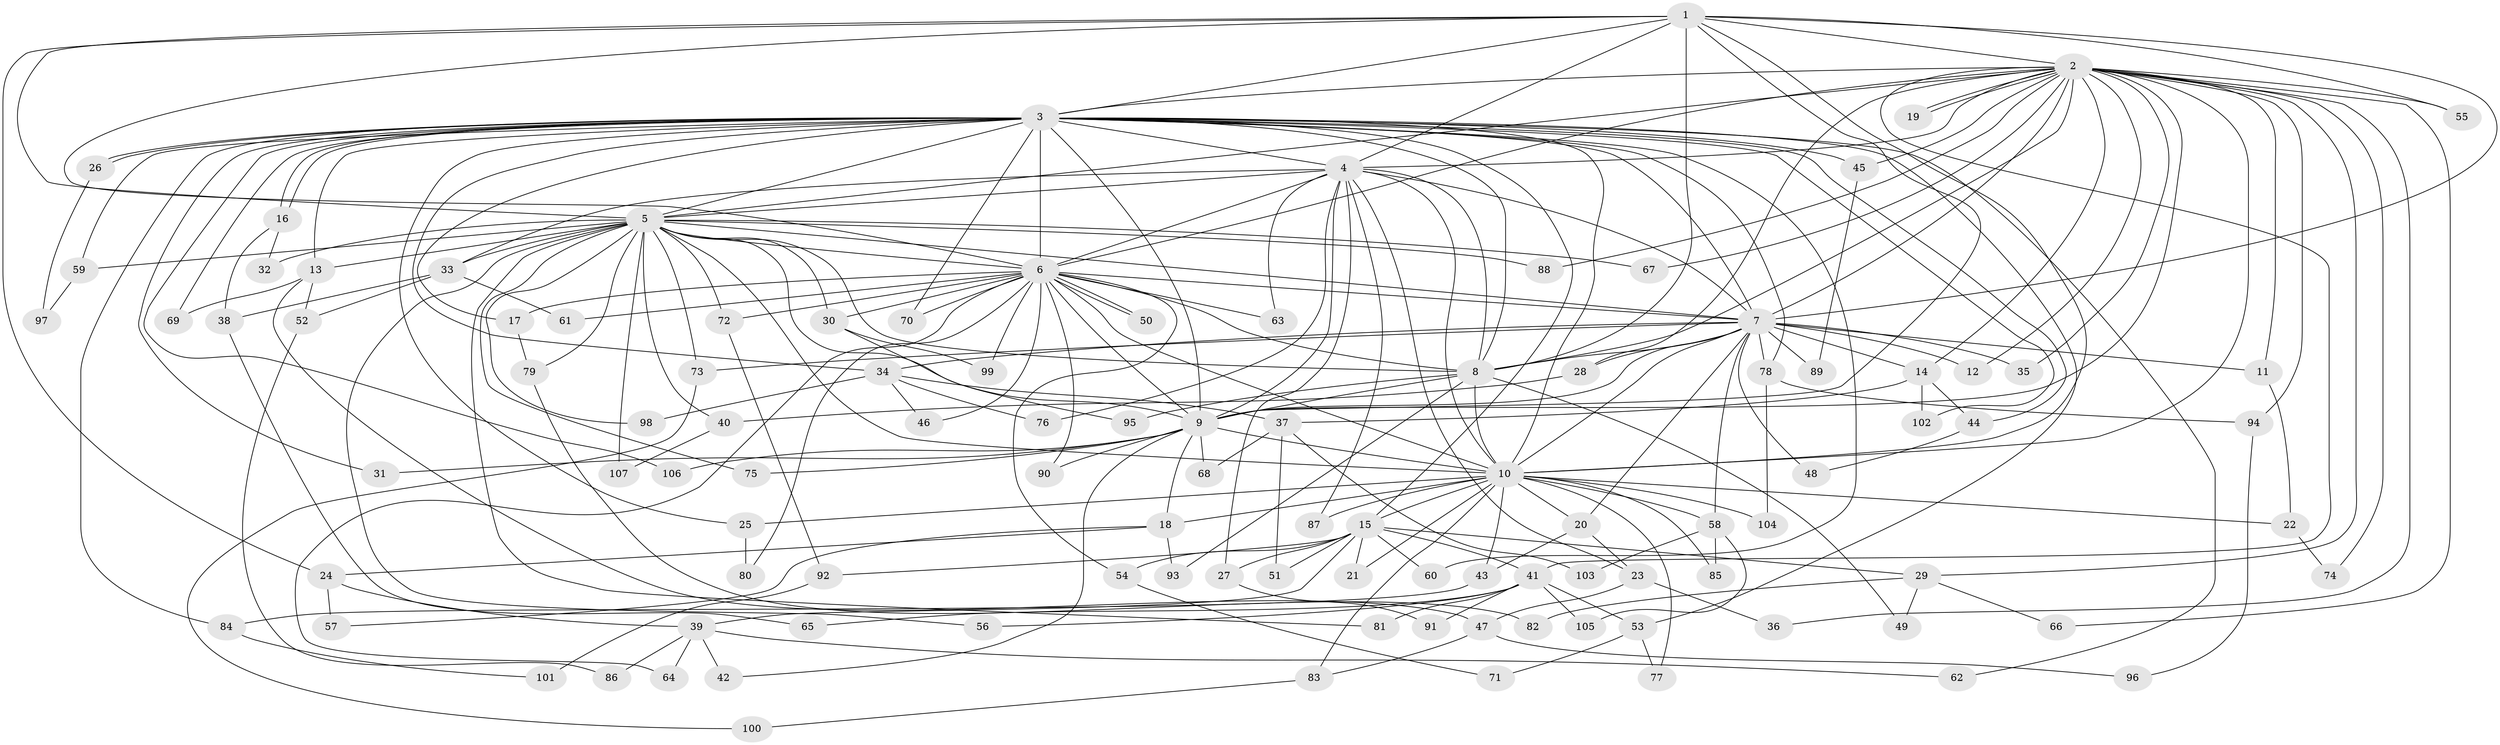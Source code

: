 // Generated by graph-tools (version 1.1) at 2025/11/02/27/25 16:11:07]
// undirected, 107 vertices, 239 edges
graph export_dot {
graph [start="1"]
  node [color=gray90,style=filled];
  1;
  2;
  3;
  4;
  5;
  6;
  7;
  8;
  9;
  10;
  11;
  12;
  13;
  14;
  15;
  16;
  17;
  18;
  19;
  20;
  21;
  22;
  23;
  24;
  25;
  26;
  27;
  28;
  29;
  30;
  31;
  32;
  33;
  34;
  35;
  36;
  37;
  38;
  39;
  40;
  41;
  42;
  43;
  44;
  45;
  46;
  47;
  48;
  49;
  50;
  51;
  52;
  53;
  54;
  55;
  56;
  57;
  58;
  59;
  60;
  61;
  62;
  63;
  64;
  65;
  66;
  67;
  68;
  69;
  70;
  71;
  72;
  73;
  74;
  75;
  76;
  77;
  78;
  79;
  80;
  81;
  82;
  83;
  84;
  85;
  86;
  87;
  88;
  89;
  90;
  91;
  92;
  93;
  94;
  95;
  96;
  97;
  98;
  99;
  100;
  101;
  102;
  103;
  104;
  105;
  106;
  107;
  1 -- 2;
  1 -- 3;
  1 -- 4;
  1 -- 5;
  1 -- 6;
  1 -- 7;
  1 -- 8;
  1 -- 9;
  1 -- 10;
  1 -- 24;
  1 -- 55;
  2 -- 3;
  2 -- 4;
  2 -- 5;
  2 -- 6;
  2 -- 7;
  2 -- 8;
  2 -- 9;
  2 -- 10;
  2 -- 11;
  2 -- 12;
  2 -- 14;
  2 -- 19;
  2 -- 19;
  2 -- 28;
  2 -- 29;
  2 -- 35;
  2 -- 36;
  2 -- 41;
  2 -- 45;
  2 -- 55;
  2 -- 66;
  2 -- 67;
  2 -- 74;
  2 -- 88;
  2 -- 94;
  3 -- 4;
  3 -- 5;
  3 -- 6;
  3 -- 7;
  3 -- 8;
  3 -- 9;
  3 -- 10;
  3 -- 13;
  3 -- 15;
  3 -- 16;
  3 -- 16;
  3 -- 17;
  3 -- 25;
  3 -- 26;
  3 -- 26;
  3 -- 31;
  3 -- 34;
  3 -- 44;
  3 -- 45;
  3 -- 53;
  3 -- 59;
  3 -- 60;
  3 -- 62;
  3 -- 69;
  3 -- 70;
  3 -- 78;
  3 -- 84;
  3 -- 102;
  3 -- 106;
  4 -- 5;
  4 -- 6;
  4 -- 7;
  4 -- 8;
  4 -- 9;
  4 -- 10;
  4 -- 23;
  4 -- 27;
  4 -- 33;
  4 -- 63;
  4 -- 76;
  4 -- 87;
  5 -- 6;
  5 -- 7;
  5 -- 8;
  5 -- 9;
  5 -- 10;
  5 -- 13;
  5 -- 30;
  5 -- 32;
  5 -- 33;
  5 -- 40;
  5 -- 56;
  5 -- 59;
  5 -- 67;
  5 -- 72;
  5 -- 73;
  5 -- 75;
  5 -- 79;
  5 -- 81;
  5 -- 88;
  5 -- 98;
  5 -- 107;
  6 -- 7;
  6 -- 8;
  6 -- 9;
  6 -- 10;
  6 -- 17;
  6 -- 30;
  6 -- 46;
  6 -- 50;
  6 -- 50;
  6 -- 54;
  6 -- 61;
  6 -- 63;
  6 -- 64;
  6 -- 70;
  6 -- 72;
  6 -- 80;
  6 -- 90;
  6 -- 99;
  7 -- 8;
  7 -- 9;
  7 -- 10;
  7 -- 11;
  7 -- 12;
  7 -- 14;
  7 -- 20;
  7 -- 28;
  7 -- 34;
  7 -- 35;
  7 -- 48;
  7 -- 58;
  7 -- 73;
  7 -- 78;
  7 -- 89;
  8 -- 9;
  8 -- 10;
  8 -- 49;
  8 -- 93;
  8 -- 95;
  9 -- 10;
  9 -- 18;
  9 -- 31;
  9 -- 42;
  9 -- 68;
  9 -- 75;
  9 -- 90;
  9 -- 106;
  10 -- 15;
  10 -- 18;
  10 -- 20;
  10 -- 21;
  10 -- 22;
  10 -- 25;
  10 -- 43;
  10 -- 58;
  10 -- 77;
  10 -- 83;
  10 -- 85;
  10 -- 87;
  10 -- 104;
  11 -- 22;
  13 -- 47;
  13 -- 52;
  13 -- 69;
  14 -- 37;
  14 -- 44;
  14 -- 102;
  15 -- 21;
  15 -- 27;
  15 -- 29;
  15 -- 39;
  15 -- 41;
  15 -- 51;
  15 -- 54;
  15 -- 60;
  15 -- 92;
  16 -- 32;
  16 -- 38;
  17 -- 79;
  18 -- 24;
  18 -- 57;
  18 -- 93;
  20 -- 23;
  20 -- 43;
  22 -- 74;
  23 -- 36;
  23 -- 47;
  24 -- 39;
  24 -- 57;
  25 -- 80;
  26 -- 97;
  27 -- 91;
  28 -- 40;
  29 -- 49;
  29 -- 66;
  29 -- 82;
  30 -- 95;
  30 -- 99;
  33 -- 38;
  33 -- 52;
  33 -- 61;
  34 -- 37;
  34 -- 46;
  34 -- 76;
  34 -- 98;
  37 -- 51;
  37 -- 68;
  37 -- 103;
  38 -- 65;
  39 -- 42;
  39 -- 62;
  39 -- 64;
  39 -- 86;
  40 -- 107;
  41 -- 53;
  41 -- 56;
  41 -- 65;
  41 -- 81;
  41 -- 91;
  41 -- 105;
  43 -- 84;
  44 -- 48;
  45 -- 89;
  47 -- 83;
  47 -- 96;
  52 -- 86;
  53 -- 71;
  53 -- 77;
  54 -- 71;
  58 -- 85;
  58 -- 103;
  58 -- 105;
  59 -- 97;
  72 -- 92;
  73 -- 100;
  78 -- 94;
  78 -- 104;
  79 -- 82;
  83 -- 100;
  84 -- 101;
  92 -- 101;
  94 -- 96;
}
